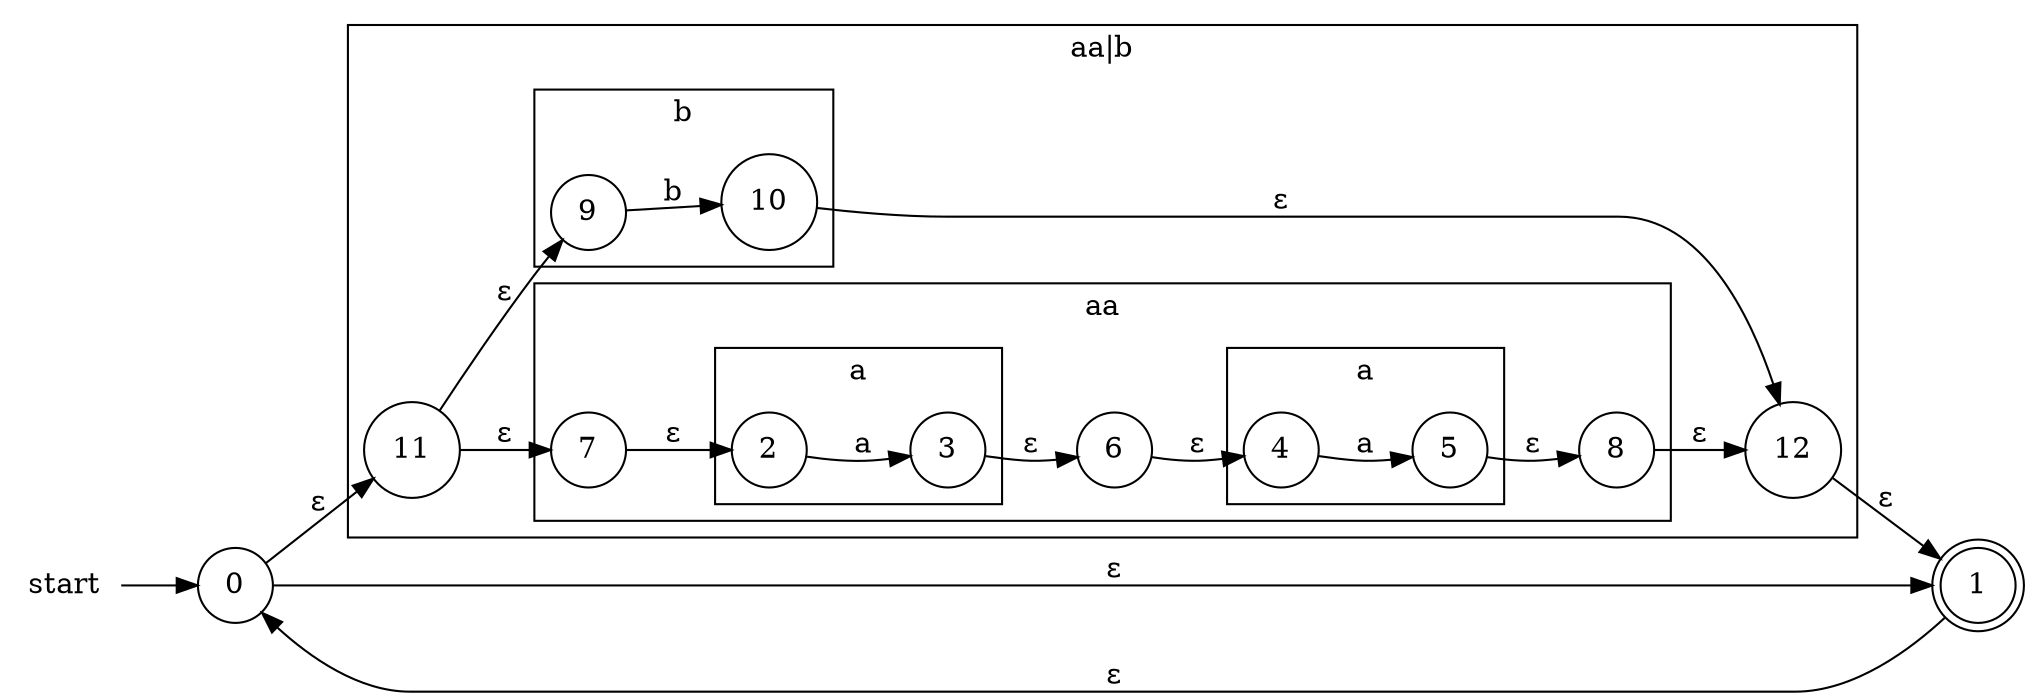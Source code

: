 digraph G {
  title="(aa|b)*"
  rankdir=LR
  node [shape=circle]
  start [shape=none]
  0
  1 [shape=doublecircle]
  subgraph cluster4 {
    label="aa|b"
    subgraph cluster2 {
      label="aa"
      subgraph cluster0 {
        label="a"
        rankdir=LR;
        2 -> 3 [label="a"]
      }
      subgraph cluster1 {
        label="a"
        rankdir=LR
        4 -> 5 [label="a"]
      }
      3 -> 6 [label="&epsilon;"]
      6 -> 4 [label="&epsilon;"]
      7 -> 2 [label="&epsilon;"]
      5 -> 8 [label="&epsilon;"]
    }
    subgraph cluster3 {
      label="b"
      9 -> 10 [label="b"]
    }
    11 ->  7 [label="&epsilon;"]
    11 ->  9 [label="&epsilon;"]
    10 -> 12 [label="&epsilon;"]
     8 -> 12 [label="&epsilon;"]
  }
  start -> 0
  0 -> 11 [label="&epsilon;"]
  0 ->  1 [label="&epsilon;"]
  1 ->  0 [label="&epsilon;"]
  12 -> 1 [label="&epsilon;"]
}

